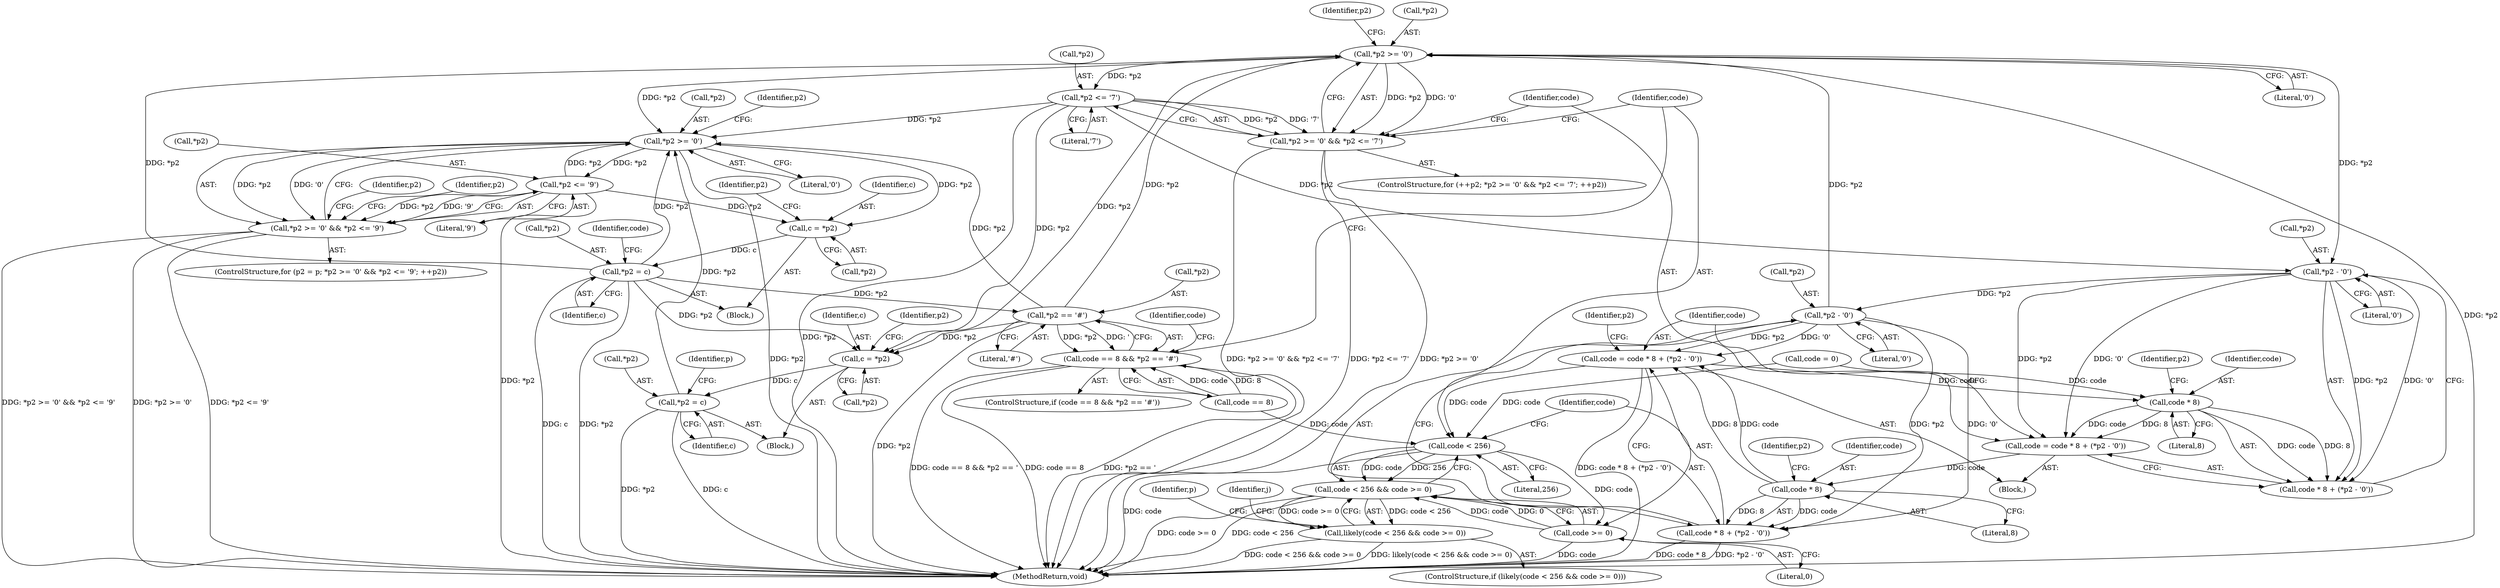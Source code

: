 digraph "0_poppler_39d140bfc0b8239bdd96d6a55842034ae5c05473@pointer" {
"1000376" [label="(Call,*p2 >= '0')"];
"1000364" [label="(Call,*p2 == '#')"];
"1000355" [label="(Call,*p2 = c)"];
"1000343" [label="(Call,c = *p2)"];
"1000333" [label="(Call,*p2 <= '9')"];
"1000329" [label="(Call,*p2 >= '0')"];
"1000376" [label="(Call,*p2 >= '0')"];
"1000403" [label="(Call,*p2 - '0')"];
"1000393" [label="(Call,*p2 - '0')"];
"1000380" [label="(Call,*p2 <= '7')"];
"1000454" [label="(Call,*p2 = c)"];
"1000440" [label="(Call,c = *p2)"];
"1000328" [label="(Call,*p2 >= '0' && *p2 <= '9')"];
"1000360" [label="(Call,code == 8 && *p2 == '#')"];
"1000375" [label="(Call,*p2 >= '0' && *p2 <= '7')"];
"1000387" [label="(Call,code = code * 8 + (*p2 - '0'))"];
"1000400" [label="(Call,code * 8)"];
"1000397" [label="(Call,code = code * 8 + (*p2 - '0'))"];
"1000390" [label="(Call,code * 8)"];
"1000389" [label="(Call,code * 8 + (*p2 - '0'))"];
"1000410" [label="(Call,code < 256)"];
"1000409" [label="(Call,code < 256 && code >= 0)"];
"1000408" [label="(Call,likely(code < 256 && code >= 0))"];
"1000413" [label="(Call,code >= 0)"];
"1000399" [label="(Call,code * 8 + (*p2 - '0'))"];
"1000379" [label="(Literal,'0')"];
"1000345" [label="(Call,*p2)"];
"1000383" [label="(Literal,'7')"];
"1000555" [label="(MethodReturn,void)"];
"1000381" [label="(Call,*p2)"];
"1000342" [label="(Block,)"];
"1000349" [label="(Identifier,p2)"];
"1000414" [label="(Identifier,code)"];
"1000333" [label="(Call,*p2 <= '9')"];
"1000330" [label="(Call,*p2)"];
"1000413" [label="(Call,code >= 0)"];
"1000411" [label="(Identifier,code)"];
"1000343" [label="(Call,c = *p2)"];
"1000394" [label="(Call,*p2)"];
"1000393" [label="(Call,*p2 - '0')"];
"1000360" [label="(Call,code == 8 && *p2 == '#')"];
"1000382" [label="(Identifier,p2)"];
"1000329" [label="(Call,*p2 >= '0')"];
"1000442" [label="(Call,*p2)"];
"1000372" [label="(ControlStructure,for (++p2; *p2 >= '0' && *p2 <= '7'; ++p2))"];
"1000336" [label="(Literal,'9')"];
"1000335" [label="(Identifier,p2)"];
"1000402" [label="(Literal,8)"];
"1000358" [label="(Identifier,c)"];
"1000399" [label="(Call,code * 8 + (*p2 - '0'))"];
"1000380" [label="(Call,*p2 <= '7')"];
"1000459" [label="(Identifier,p)"];
"1000359" [label="(ControlStructure,if (code == 8 && *p2 == '#'))"];
"1000365" [label="(Call,*p2)"];
"1000324" [label="(ControlStructure,for (p2 = p; *p2 >= '0' && *p2 <= '9'; ++p2))"];
"1000401" [label="(Identifier,code)"];
"1000375" [label="(Call,*p2 >= '0' && *p2 <= '7')"];
"1000412" [label="(Literal,256)"];
"1000334" [label="(Call,*p2)"];
"1000395" [label="(Identifier,p2)"];
"1000356" [label="(Call,*p2)"];
"1000437" [label="(Block,)"];
"1000407" [label="(ControlStructure,if (likely(code < 256 && code >= 0)))"];
"1000404" [label="(Call,*p2)"];
"1000455" [label="(Call,*p2)"];
"1000376" [label="(Call,*p2 >= '0')"];
"1000386" [label="(Block,)"];
"1000400" [label="(Call,code * 8)"];
"1000419" [label="(Identifier,p)"];
"1000415" [label="(Literal,0)"];
"1000388" [label="(Identifier,code)"];
"1000397" [label="(Call,code = code * 8 + (*p2 - '0'))"];
"1000457" [label="(Identifier,c)"];
"1000454" [label="(Call,*p2 = c)"];
"1000390" [label="(Call,code * 8)"];
"1000391" [label="(Identifier,code)"];
"1000355" [label="(Call,*p2 = c)"];
"1000403" [label="(Call,*p2 - '0')"];
"1000369" [label="(Call,code = 0)"];
"1000370" [label="(Identifier,code)"];
"1000410" [label="(Call,code < 256)"];
"1000344" [label="(Identifier,c)"];
"1000338" [label="(Identifier,p2)"];
"1000377" [label="(Call,*p2)"];
"1000406" [label="(Literal,'0')"];
"1000392" [label="(Literal,8)"];
"1000408" [label="(Call,likely(code < 256 && code >= 0))"];
"1000441" [label="(Identifier,c)"];
"1000405" [label="(Identifier,p2)"];
"1000398" [label="(Identifier,code)"];
"1000361" [label="(Call,code == 8)"];
"1000387" [label="(Call,code = code * 8 + (*p2 - '0'))"];
"1000367" [label="(Literal,'#')"];
"1000341" [label="(Identifier,p2)"];
"1000328" [label="(Call,*p2 >= '0' && *p2 <= '9')"];
"1000257" [label="(Identifier,j)"];
"1000385" [label="(Identifier,p2)"];
"1000396" [label="(Literal,'0')"];
"1000446" [label="(Identifier,p2)"];
"1000409" [label="(Call,code < 256 && code >= 0)"];
"1000332" [label="(Literal,'0')"];
"1000389" [label="(Call,code * 8 + (*p2 - '0'))"];
"1000440" [label="(Call,c = *p2)"];
"1000362" [label="(Identifier,code)"];
"1000364" [label="(Call,*p2 == '#')"];
"1000376" -> "1000375"  [label="AST: "];
"1000376" -> "1000379"  [label="CFG: "];
"1000377" -> "1000376"  [label="AST: "];
"1000379" -> "1000376"  [label="AST: "];
"1000382" -> "1000376"  [label="CFG: "];
"1000375" -> "1000376"  [label="CFG: "];
"1000376" -> "1000555"  [label="DDG: *p2"];
"1000376" -> "1000329"  [label="DDG: *p2"];
"1000376" -> "1000375"  [label="DDG: *p2"];
"1000376" -> "1000375"  [label="DDG: '0'"];
"1000364" -> "1000376"  [label="DDG: *p2"];
"1000355" -> "1000376"  [label="DDG: *p2"];
"1000403" -> "1000376"  [label="DDG: *p2"];
"1000376" -> "1000380"  [label="DDG: *p2"];
"1000376" -> "1000393"  [label="DDG: *p2"];
"1000376" -> "1000440"  [label="DDG: *p2"];
"1000364" -> "1000360"  [label="AST: "];
"1000364" -> "1000367"  [label="CFG: "];
"1000365" -> "1000364"  [label="AST: "];
"1000367" -> "1000364"  [label="AST: "];
"1000360" -> "1000364"  [label="CFG: "];
"1000364" -> "1000555"  [label="DDG: *p2"];
"1000364" -> "1000329"  [label="DDG: *p2"];
"1000364" -> "1000360"  [label="DDG: *p2"];
"1000364" -> "1000360"  [label="DDG: '"];
"1000355" -> "1000364"  [label="DDG: *p2"];
"1000364" -> "1000440"  [label="DDG: *p2"];
"1000355" -> "1000342"  [label="AST: "];
"1000355" -> "1000358"  [label="CFG: "];
"1000356" -> "1000355"  [label="AST: "];
"1000358" -> "1000355"  [label="AST: "];
"1000362" -> "1000355"  [label="CFG: "];
"1000355" -> "1000555"  [label="DDG: *p2"];
"1000355" -> "1000555"  [label="DDG: c"];
"1000355" -> "1000329"  [label="DDG: *p2"];
"1000343" -> "1000355"  [label="DDG: c"];
"1000355" -> "1000440"  [label="DDG: *p2"];
"1000343" -> "1000342"  [label="AST: "];
"1000343" -> "1000345"  [label="CFG: "];
"1000344" -> "1000343"  [label="AST: "];
"1000345" -> "1000343"  [label="AST: "];
"1000349" -> "1000343"  [label="CFG: "];
"1000333" -> "1000343"  [label="DDG: *p2"];
"1000329" -> "1000343"  [label="DDG: *p2"];
"1000333" -> "1000328"  [label="AST: "];
"1000333" -> "1000336"  [label="CFG: "];
"1000334" -> "1000333"  [label="AST: "];
"1000336" -> "1000333"  [label="AST: "];
"1000328" -> "1000333"  [label="CFG: "];
"1000333" -> "1000555"  [label="DDG: *p2"];
"1000333" -> "1000329"  [label="DDG: *p2"];
"1000333" -> "1000328"  [label="DDG: *p2"];
"1000333" -> "1000328"  [label="DDG: '9'"];
"1000329" -> "1000333"  [label="DDG: *p2"];
"1000329" -> "1000328"  [label="AST: "];
"1000329" -> "1000332"  [label="CFG: "];
"1000330" -> "1000329"  [label="AST: "];
"1000332" -> "1000329"  [label="AST: "];
"1000335" -> "1000329"  [label="CFG: "];
"1000328" -> "1000329"  [label="CFG: "];
"1000329" -> "1000555"  [label="DDG: *p2"];
"1000329" -> "1000328"  [label="DDG: *p2"];
"1000329" -> "1000328"  [label="DDG: '0'"];
"1000380" -> "1000329"  [label="DDG: *p2"];
"1000454" -> "1000329"  [label="DDG: *p2"];
"1000403" -> "1000399"  [label="AST: "];
"1000403" -> "1000406"  [label="CFG: "];
"1000404" -> "1000403"  [label="AST: "];
"1000406" -> "1000403"  [label="AST: "];
"1000399" -> "1000403"  [label="CFG: "];
"1000403" -> "1000397"  [label="DDG: *p2"];
"1000403" -> "1000397"  [label="DDG: '0'"];
"1000403" -> "1000399"  [label="DDG: *p2"];
"1000403" -> "1000399"  [label="DDG: '0'"];
"1000393" -> "1000403"  [label="DDG: *p2"];
"1000393" -> "1000389"  [label="AST: "];
"1000393" -> "1000396"  [label="CFG: "];
"1000394" -> "1000393"  [label="AST: "];
"1000396" -> "1000393"  [label="AST: "];
"1000389" -> "1000393"  [label="CFG: "];
"1000393" -> "1000387"  [label="DDG: *p2"];
"1000393" -> "1000387"  [label="DDG: '0'"];
"1000393" -> "1000389"  [label="DDG: *p2"];
"1000393" -> "1000389"  [label="DDG: '0'"];
"1000380" -> "1000393"  [label="DDG: *p2"];
"1000380" -> "1000375"  [label="AST: "];
"1000380" -> "1000383"  [label="CFG: "];
"1000381" -> "1000380"  [label="AST: "];
"1000383" -> "1000380"  [label="AST: "];
"1000375" -> "1000380"  [label="CFG: "];
"1000380" -> "1000555"  [label="DDG: *p2"];
"1000380" -> "1000375"  [label="DDG: *p2"];
"1000380" -> "1000375"  [label="DDG: '7'"];
"1000380" -> "1000440"  [label="DDG: *p2"];
"1000454" -> "1000437"  [label="AST: "];
"1000454" -> "1000457"  [label="CFG: "];
"1000455" -> "1000454"  [label="AST: "];
"1000457" -> "1000454"  [label="AST: "];
"1000459" -> "1000454"  [label="CFG: "];
"1000454" -> "1000555"  [label="DDG: *p2"];
"1000454" -> "1000555"  [label="DDG: c"];
"1000440" -> "1000454"  [label="DDG: c"];
"1000440" -> "1000437"  [label="AST: "];
"1000440" -> "1000442"  [label="CFG: "];
"1000441" -> "1000440"  [label="AST: "];
"1000442" -> "1000440"  [label="AST: "];
"1000446" -> "1000440"  [label="CFG: "];
"1000328" -> "1000324"  [label="AST: "];
"1000338" -> "1000328"  [label="CFG: "];
"1000341" -> "1000328"  [label="CFG: "];
"1000328" -> "1000555"  [label="DDG: *p2 <= '9'"];
"1000328" -> "1000555"  [label="DDG: *p2 >= '0' && *p2 <= '9'"];
"1000328" -> "1000555"  [label="DDG: *p2 >= '0'"];
"1000360" -> "1000359"  [label="AST: "];
"1000360" -> "1000361"  [label="CFG: "];
"1000361" -> "1000360"  [label="AST: "];
"1000370" -> "1000360"  [label="CFG: "];
"1000411" -> "1000360"  [label="CFG: "];
"1000360" -> "1000555"  [label="DDG: code == 8"];
"1000360" -> "1000555"  [label="DDG: *p2 == '"];
"1000360" -> "1000555"  [label="DDG: code == 8 && *p2 == '"];
"1000361" -> "1000360"  [label="DDG: code"];
"1000361" -> "1000360"  [label="DDG: 8"];
"1000375" -> "1000372"  [label="AST: "];
"1000388" -> "1000375"  [label="CFG: "];
"1000411" -> "1000375"  [label="CFG: "];
"1000375" -> "1000555"  [label="DDG: *p2 >= '0'"];
"1000375" -> "1000555"  [label="DDG: *p2 >= '0' && *p2 <= '7'"];
"1000375" -> "1000555"  [label="DDG: *p2 <= '7'"];
"1000387" -> "1000386"  [label="AST: "];
"1000387" -> "1000389"  [label="CFG: "];
"1000388" -> "1000387"  [label="AST: "];
"1000389" -> "1000387"  [label="AST: "];
"1000398" -> "1000387"  [label="CFG: "];
"1000390" -> "1000387"  [label="DDG: code"];
"1000390" -> "1000387"  [label="DDG: 8"];
"1000387" -> "1000400"  [label="DDG: code"];
"1000400" -> "1000399"  [label="AST: "];
"1000400" -> "1000402"  [label="CFG: "];
"1000401" -> "1000400"  [label="AST: "];
"1000402" -> "1000400"  [label="AST: "];
"1000405" -> "1000400"  [label="CFG: "];
"1000400" -> "1000397"  [label="DDG: code"];
"1000400" -> "1000397"  [label="DDG: 8"];
"1000400" -> "1000399"  [label="DDG: code"];
"1000400" -> "1000399"  [label="DDG: 8"];
"1000397" -> "1000386"  [label="AST: "];
"1000397" -> "1000399"  [label="CFG: "];
"1000398" -> "1000397"  [label="AST: "];
"1000399" -> "1000397"  [label="AST: "];
"1000385" -> "1000397"  [label="CFG: "];
"1000397" -> "1000555"  [label="DDG: code * 8 + (*p2 - '0')"];
"1000397" -> "1000390"  [label="DDG: code"];
"1000397" -> "1000410"  [label="DDG: code"];
"1000390" -> "1000389"  [label="AST: "];
"1000390" -> "1000392"  [label="CFG: "];
"1000391" -> "1000390"  [label="AST: "];
"1000392" -> "1000390"  [label="AST: "];
"1000395" -> "1000390"  [label="CFG: "];
"1000390" -> "1000389"  [label="DDG: code"];
"1000390" -> "1000389"  [label="DDG: 8"];
"1000369" -> "1000390"  [label="DDG: code"];
"1000410" -> "1000409"  [label="AST: "];
"1000410" -> "1000412"  [label="CFG: "];
"1000411" -> "1000410"  [label="AST: "];
"1000412" -> "1000410"  [label="AST: "];
"1000414" -> "1000410"  [label="CFG: "];
"1000409" -> "1000410"  [label="CFG: "];
"1000410" -> "1000555"  [label="DDG: code"];
"1000410" -> "1000409"  [label="DDG: code"];
"1000410" -> "1000409"  [label="DDG: 256"];
"1000369" -> "1000410"  [label="DDG: code"];
"1000361" -> "1000410"  [label="DDG: code"];
"1000410" -> "1000413"  [label="DDG: code"];
"1000409" -> "1000408"  [label="AST: "];
"1000409" -> "1000413"  [label="CFG: "];
"1000413" -> "1000409"  [label="AST: "];
"1000408" -> "1000409"  [label="CFG: "];
"1000409" -> "1000555"  [label="DDG: code >= 0"];
"1000409" -> "1000555"  [label="DDG: code < 256"];
"1000409" -> "1000408"  [label="DDG: code < 256"];
"1000409" -> "1000408"  [label="DDG: code >= 0"];
"1000413" -> "1000409"  [label="DDG: code"];
"1000413" -> "1000409"  [label="DDG: 0"];
"1000408" -> "1000407"  [label="AST: "];
"1000419" -> "1000408"  [label="CFG: "];
"1000257" -> "1000408"  [label="CFG: "];
"1000408" -> "1000555"  [label="DDG: code < 256 && code >= 0"];
"1000408" -> "1000555"  [label="DDG: likely(code < 256 && code >= 0)"];
"1000413" -> "1000415"  [label="CFG: "];
"1000414" -> "1000413"  [label="AST: "];
"1000415" -> "1000413"  [label="AST: "];
"1000413" -> "1000555"  [label="DDG: code"];
"1000399" -> "1000555"  [label="DDG: *p2 - '0'"];
"1000399" -> "1000555"  [label="DDG: code * 8"];
}
